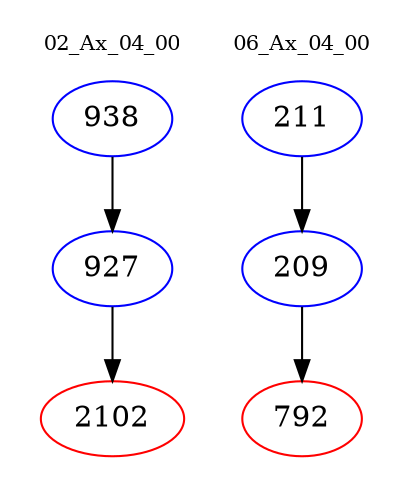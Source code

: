 digraph{
subgraph cluster_0 {
color = white
label = "02_Ax_04_00";
fontsize=10;
T0_938 [label="938", color="blue"]
T0_938 -> T0_927 [color="black"]
T0_927 [label="927", color="blue"]
T0_927 -> T0_2102 [color="black"]
T0_2102 [label="2102", color="red"]
}
subgraph cluster_1 {
color = white
label = "06_Ax_04_00";
fontsize=10;
T1_211 [label="211", color="blue"]
T1_211 -> T1_209 [color="black"]
T1_209 [label="209", color="blue"]
T1_209 -> T1_792 [color="black"]
T1_792 [label="792", color="red"]
}
}
